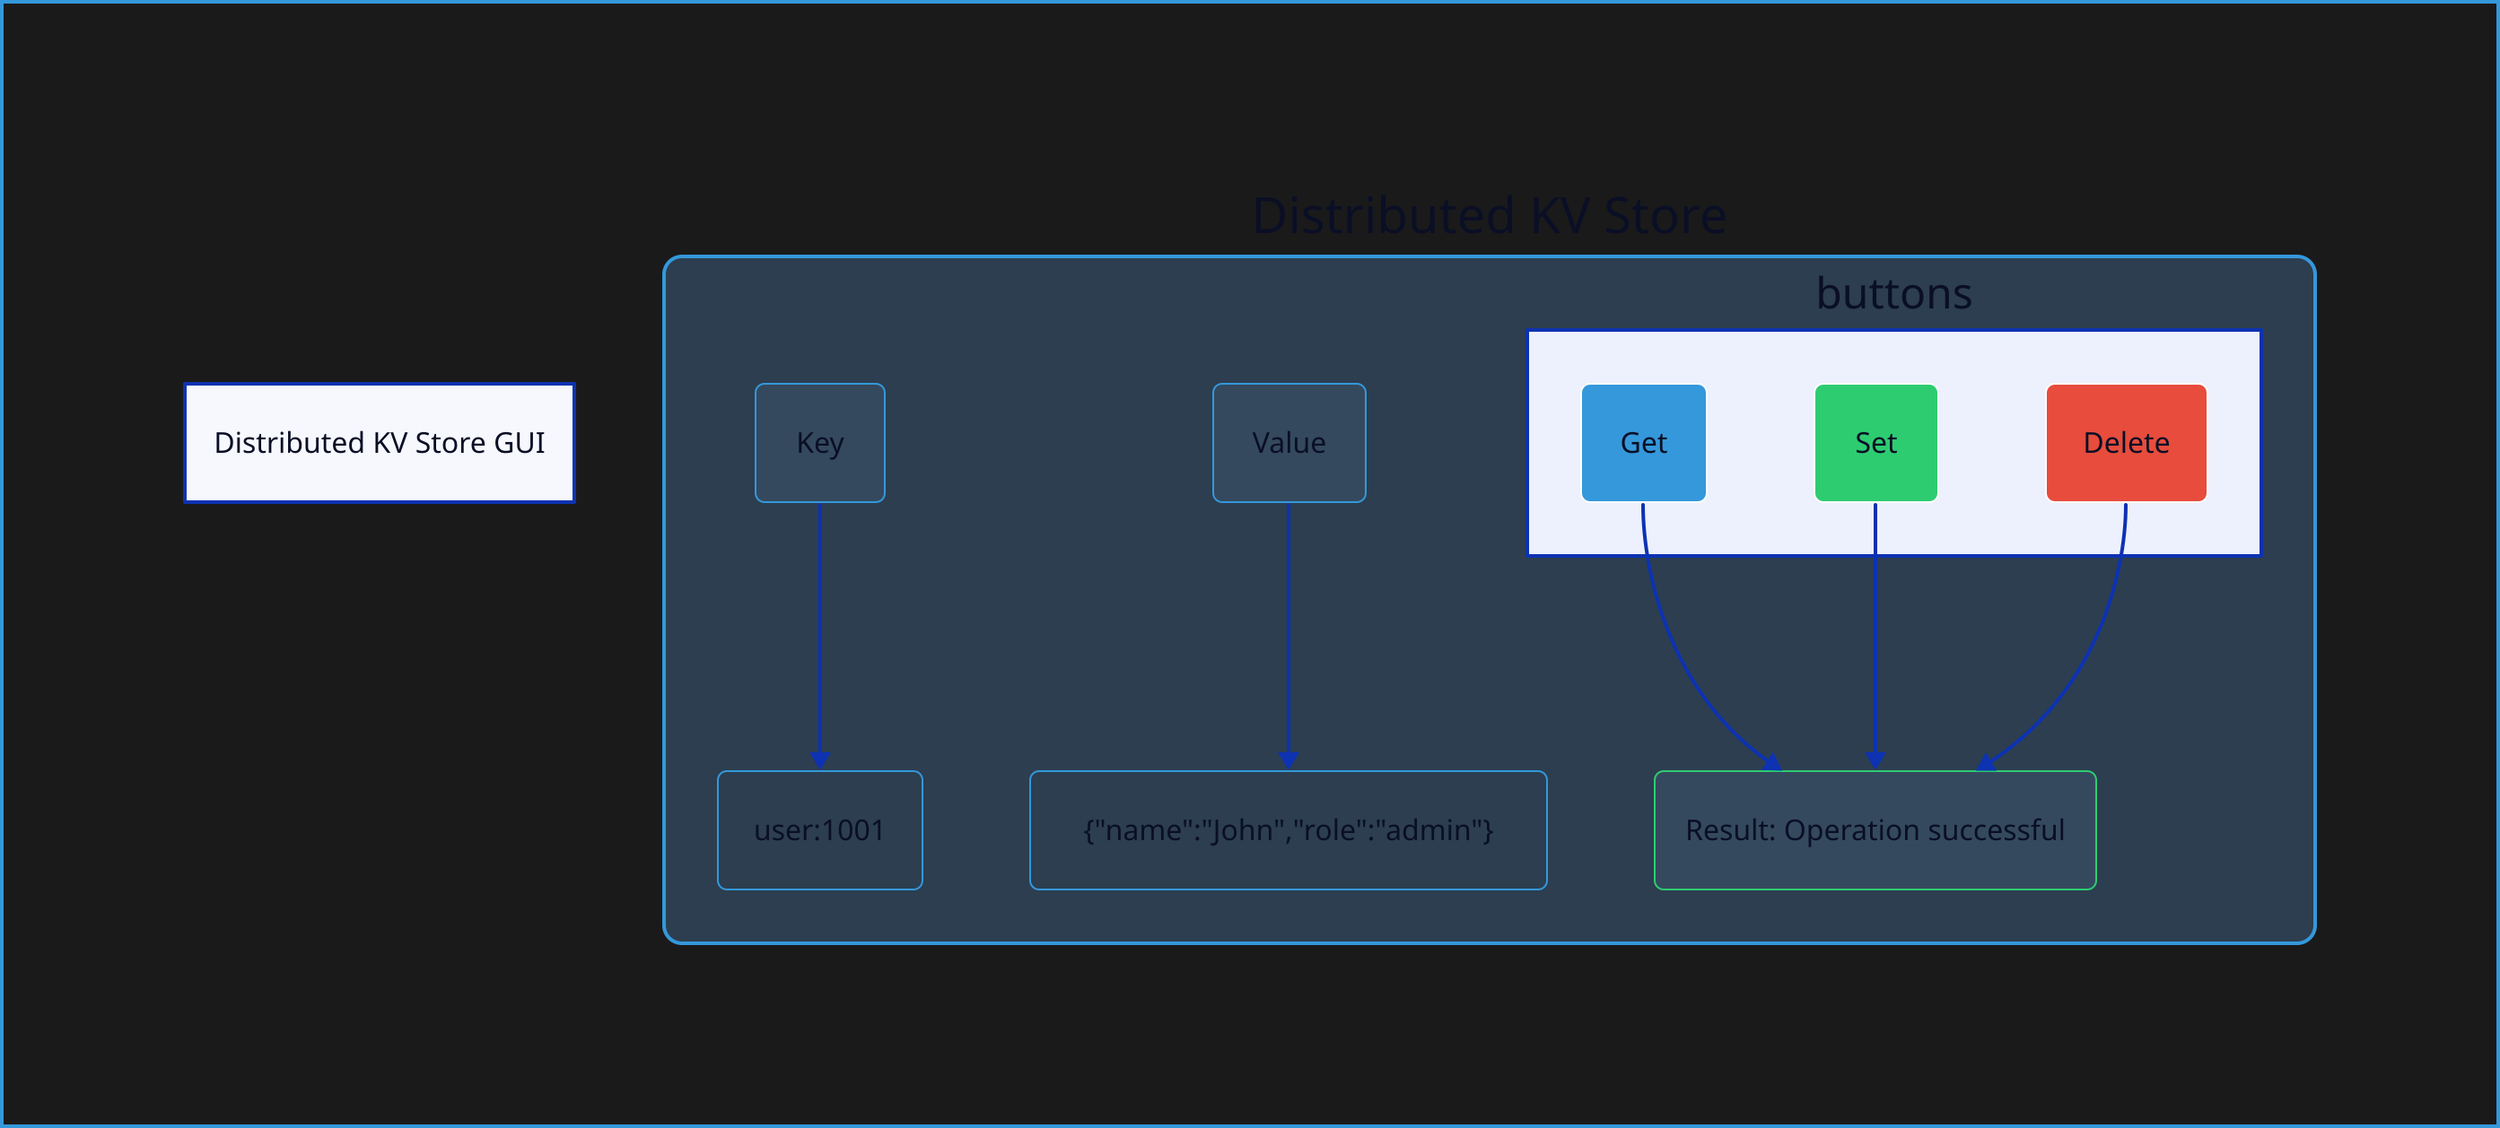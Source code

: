 title: "Distributed KV Store GUI"

style: {
  fill: "#1a1a1a"
  stroke: "#3498db"
  stroke-width: 2
  font-size: 14
  font-color: "#ffffff"
}

window: {
  label: "Distributed KV Store"
  shape: rectangle
  style: {
    fill: "#2c3e50"
    stroke: "#3498db"
    stroke-width: 2
    border-radius: 10
  }
  
  key_section: {
    label: "Key"
    shape: rectangle
    style: {
      fill: "#34495e"
      stroke: "#3498db"
      stroke-width: 1
      border-radius: 5
    }
  }
  
  key_input: {
    label: "user:1001"
    shape: rectangle
    style: {
      fill: "#2c3e50"
      stroke: "#3498db"
      stroke-width: 1
      border-radius: 5
    }
  }
  
  value_section: {
    label: "Value"
    shape: rectangle
    style: {
      fill: "#34495e"
      stroke: "#3498db"
      stroke-width: 1
      border-radius: 5
    }
  }
  
  value_input: {
    label: "{\"name\":\"John\",\"role\":\"admin\"}"
    shape: rectangle
    style: {
      fill: "#2c3e50"
      stroke: "#3498db"
      stroke-width: 1
      border-radius: 5
    }
  }
  
  buttons: {
    get_button: {
      label: "Get"
      shape: rectangle
      style: {
        fill: "#3498db"
        stroke: "#ffffff"
        stroke-width: 1
        border-radius: 5
      }
    }
    
    set_button: {
      label: "Set"
      shape: rectangle
      style: {
        fill: "#2ecc71"
        stroke: "#ffffff"
        stroke-width: 1
        border-radius: 5
      }
    }
    
    delete_button: {
      label: "Delete"
      shape: rectangle
      style: {
        fill: "#e74c3c"
        stroke: "#ffffff"
        stroke-width: 1
        border-radius: 5
      }
    }
  }
  
  result_section: {
    label: "Result: Operation successful"
    shape: rectangle
    style: {
      fill: "#34495e"
      stroke: "#2ecc71"
      stroke-width: 1
      border-radius: 5
    }
  }
}

window.key_section -> window.key_input
window.value_section -> window.value_input
window.buttons.get_button -> window.result_section
window.buttons.set_button -> window.result_section
window.buttons.delete_button -> window.result_section
